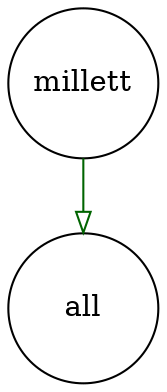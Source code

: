 digraph partagr_millett_all { 
 K=0.6 
 "millett" -> { "all" } [color="darkgreen", arrowhead="onormal", penwidth=1, href="#137"]; 
 "millett" [shape="circle", fixedsize="true", height=1, width=1, style="filled", fillcolor="white", href="#millett"]; 
 "all" [shape="circle", fixedsize="true", height=1, width=1, style="filled", fillcolor="white", href="#all"]; 

}